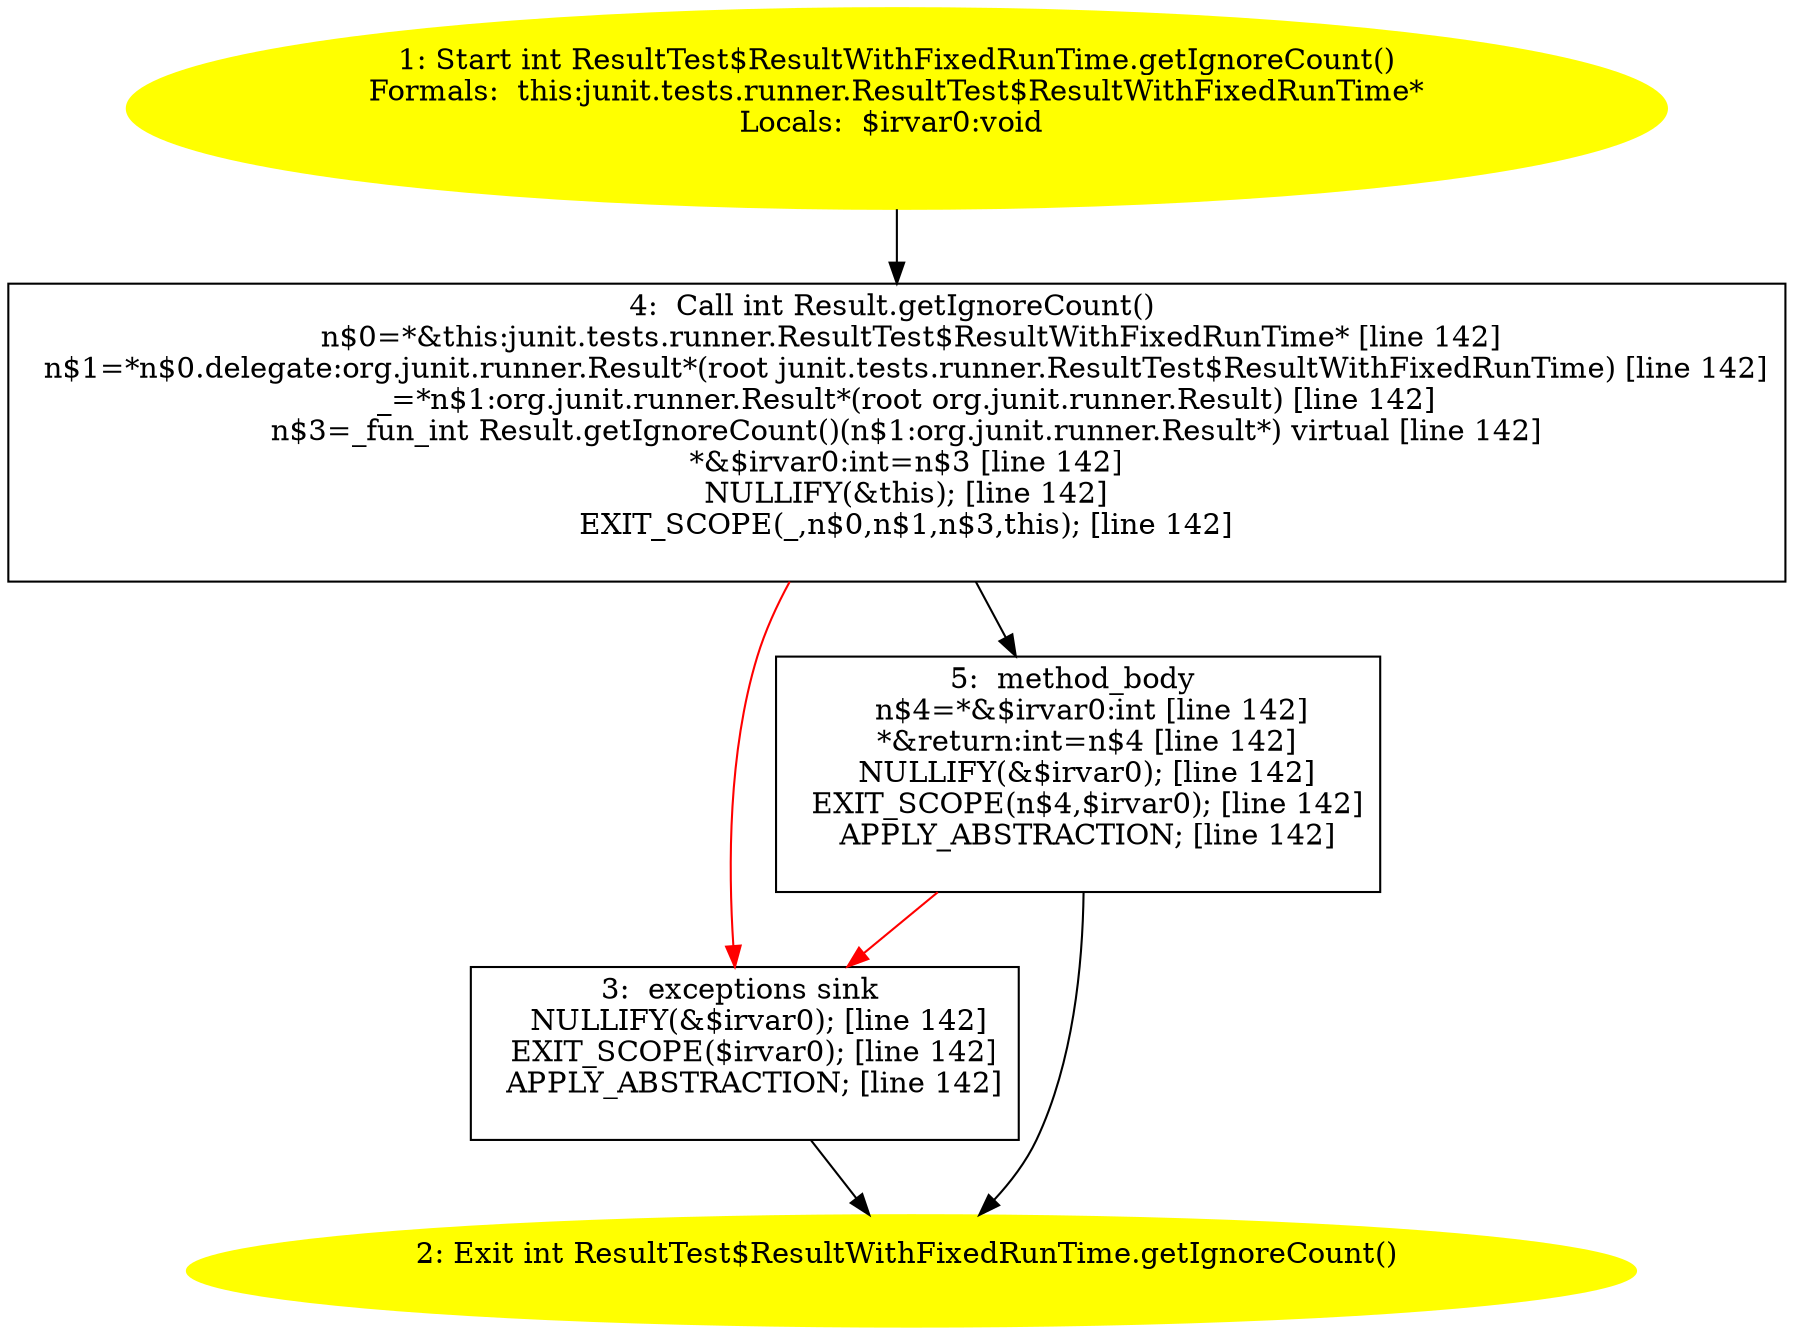 /* @generated */
digraph cfg {
"junit.tests.runner.ResultTest$ResultWithFixedRunTime.getIgnoreCount():int.300c38dbdaf5f242049a5f2a5e13d035_1" [label="1: Start int ResultTest$ResultWithFixedRunTime.getIgnoreCount()\nFormals:  this:junit.tests.runner.ResultTest$ResultWithFixedRunTime*\nLocals:  $irvar0:void \n  " color=yellow style=filled]
	

	 "junit.tests.runner.ResultTest$ResultWithFixedRunTime.getIgnoreCount():int.300c38dbdaf5f242049a5f2a5e13d035_1" -> "junit.tests.runner.ResultTest$ResultWithFixedRunTime.getIgnoreCount():int.300c38dbdaf5f242049a5f2a5e13d035_4" ;
"junit.tests.runner.ResultTest$ResultWithFixedRunTime.getIgnoreCount():int.300c38dbdaf5f242049a5f2a5e13d035_2" [label="2: Exit int ResultTest$ResultWithFixedRunTime.getIgnoreCount() \n  " color=yellow style=filled]
	

"junit.tests.runner.ResultTest$ResultWithFixedRunTime.getIgnoreCount():int.300c38dbdaf5f242049a5f2a5e13d035_3" [label="3:  exceptions sink \n   NULLIFY(&$irvar0); [line 142]\n  EXIT_SCOPE($irvar0); [line 142]\n  APPLY_ABSTRACTION; [line 142]\n " shape="box"]
	

	 "junit.tests.runner.ResultTest$ResultWithFixedRunTime.getIgnoreCount():int.300c38dbdaf5f242049a5f2a5e13d035_3" -> "junit.tests.runner.ResultTest$ResultWithFixedRunTime.getIgnoreCount():int.300c38dbdaf5f242049a5f2a5e13d035_2" ;
"junit.tests.runner.ResultTest$ResultWithFixedRunTime.getIgnoreCount():int.300c38dbdaf5f242049a5f2a5e13d035_4" [label="4:  Call int Result.getIgnoreCount() \n   n$0=*&this:junit.tests.runner.ResultTest$ResultWithFixedRunTime* [line 142]\n  n$1=*n$0.delegate:org.junit.runner.Result*(root junit.tests.runner.ResultTest$ResultWithFixedRunTime) [line 142]\n  _=*n$1:org.junit.runner.Result*(root org.junit.runner.Result) [line 142]\n  n$3=_fun_int Result.getIgnoreCount()(n$1:org.junit.runner.Result*) virtual [line 142]\n  *&$irvar0:int=n$3 [line 142]\n  NULLIFY(&this); [line 142]\n  EXIT_SCOPE(_,n$0,n$1,n$3,this); [line 142]\n " shape="box"]
	

	 "junit.tests.runner.ResultTest$ResultWithFixedRunTime.getIgnoreCount():int.300c38dbdaf5f242049a5f2a5e13d035_4" -> "junit.tests.runner.ResultTest$ResultWithFixedRunTime.getIgnoreCount():int.300c38dbdaf5f242049a5f2a5e13d035_5" ;
	 "junit.tests.runner.ResultTest$ResultWithFixedRunTime.getIgnoreCount():int.300c38dbdaf5f242049a5f2a5e13d035_4" -> "junit.tests.runner.ResultTest$ResultWithFixedRunTime.getIgnoreCount():int.300c38dbdaf5f242049a5f2a5e13d035_3" [color="red" ];
"junit.tests.runner.ResultTest$ResultWithFixedRunTime.getIgnoreCount():int.300c38dbdaf5f242049a5f2a5e13d035_5" [label="5:  method_body \n   n$4=*&$irvar0:int [line 142]\n  *&return:int=n$4 [line 142]\n  NULLIFY(&$irvar0); [line 142]\n  EXIT_SCOPE(n$4,$irvar0); [line 142]\n  APPLY_ABSTRACTION; [line 142]\n " shape="box"]
	

	 "junit.tests.runner.ResultTest$ResultWithFixedRunTime.getIgnoreCount():int.300c38dbdaf5f242049a5f2a5e13d035_5" -> "junit.tests.runner.ResultTest$ResultWithFixedRunTime.getIgnoreCount():int.300c38dbdaf5f242049a5f2a5e13d035_2" ;
	 "junit.tests.runner.ResultTest$ResultWithFixedRunTime.getIgnoreCount():int.300c38dbdaf5f242049a5f2a5e13d035_5" -> "junit.tests.runner.ResultTest$ResultWithFixedRunTime.getIgnoreCount():int.300c38dbdaf5f242049a5f2a5e13d035_3" [color="red" ];
}

